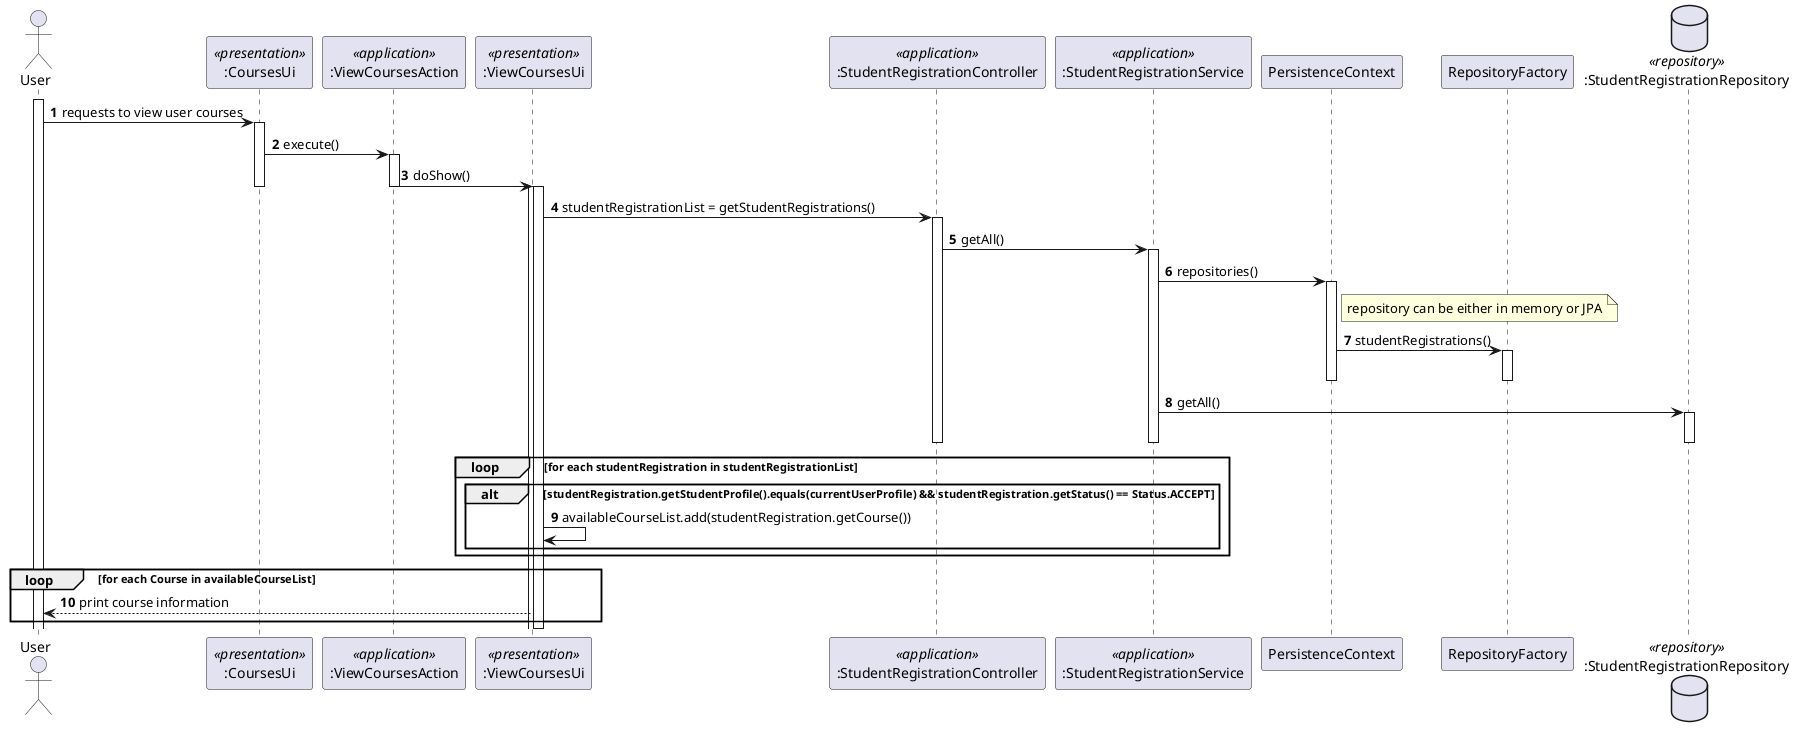 @startuml
'https://plantuml.com/sequence-diagram

autonumber

actor manager as "User"

participant ":CoursesUi" as ui <<presentation>>
participant ":ViewCoursesAction" as action <<application>>
participant ":ViewCoursesUi" as viewUi <<presentation>>
participant ":StudentRegistrationController" as controller <<application>>
participant ":StudentRegistrationService" as service <<application>>
participant PersistenceContext as persistence
participant RepositoryFactory as factory
database ":StudentRegistrationRepository" as userRepository <<repository>>


activate manager

manager -> ui : requests to view user courses
activate ui
ui -> action : execute()
activate action
action -> viewUi : doShow()
deactivate action
activate viewUi
deactivate ui
activate viewUi
viewUi -> controller : studentRegistrationList = getStudentRegistrations()
activate controller
controller -> service : getAll()
activate service
service -> persistence : repositories()
activate persistence
note right of persistence: repository can be either in memory or JPA
persistence -> factory : studentRegistrations()
activate factory
deactivate factory
deactivate persistence
service -> userRepository : getAll()
activate userRepository
deactivate userRepository
deactivate service
deactivate controller
loop for each studentRegistration in studentRegistrationList
alt studentRegistration.getStudentProfile().equals(currentUserProfile) && studentRegistration.getStatus() == Status.ACCEPT
viewUi -> viewUi : availableCourseList.add(studentRegistration.getCourse())
end
end
loop for each Course in availableCourseList
viewUi --> manager : print course information
end
deactivate viewUi



@enduml